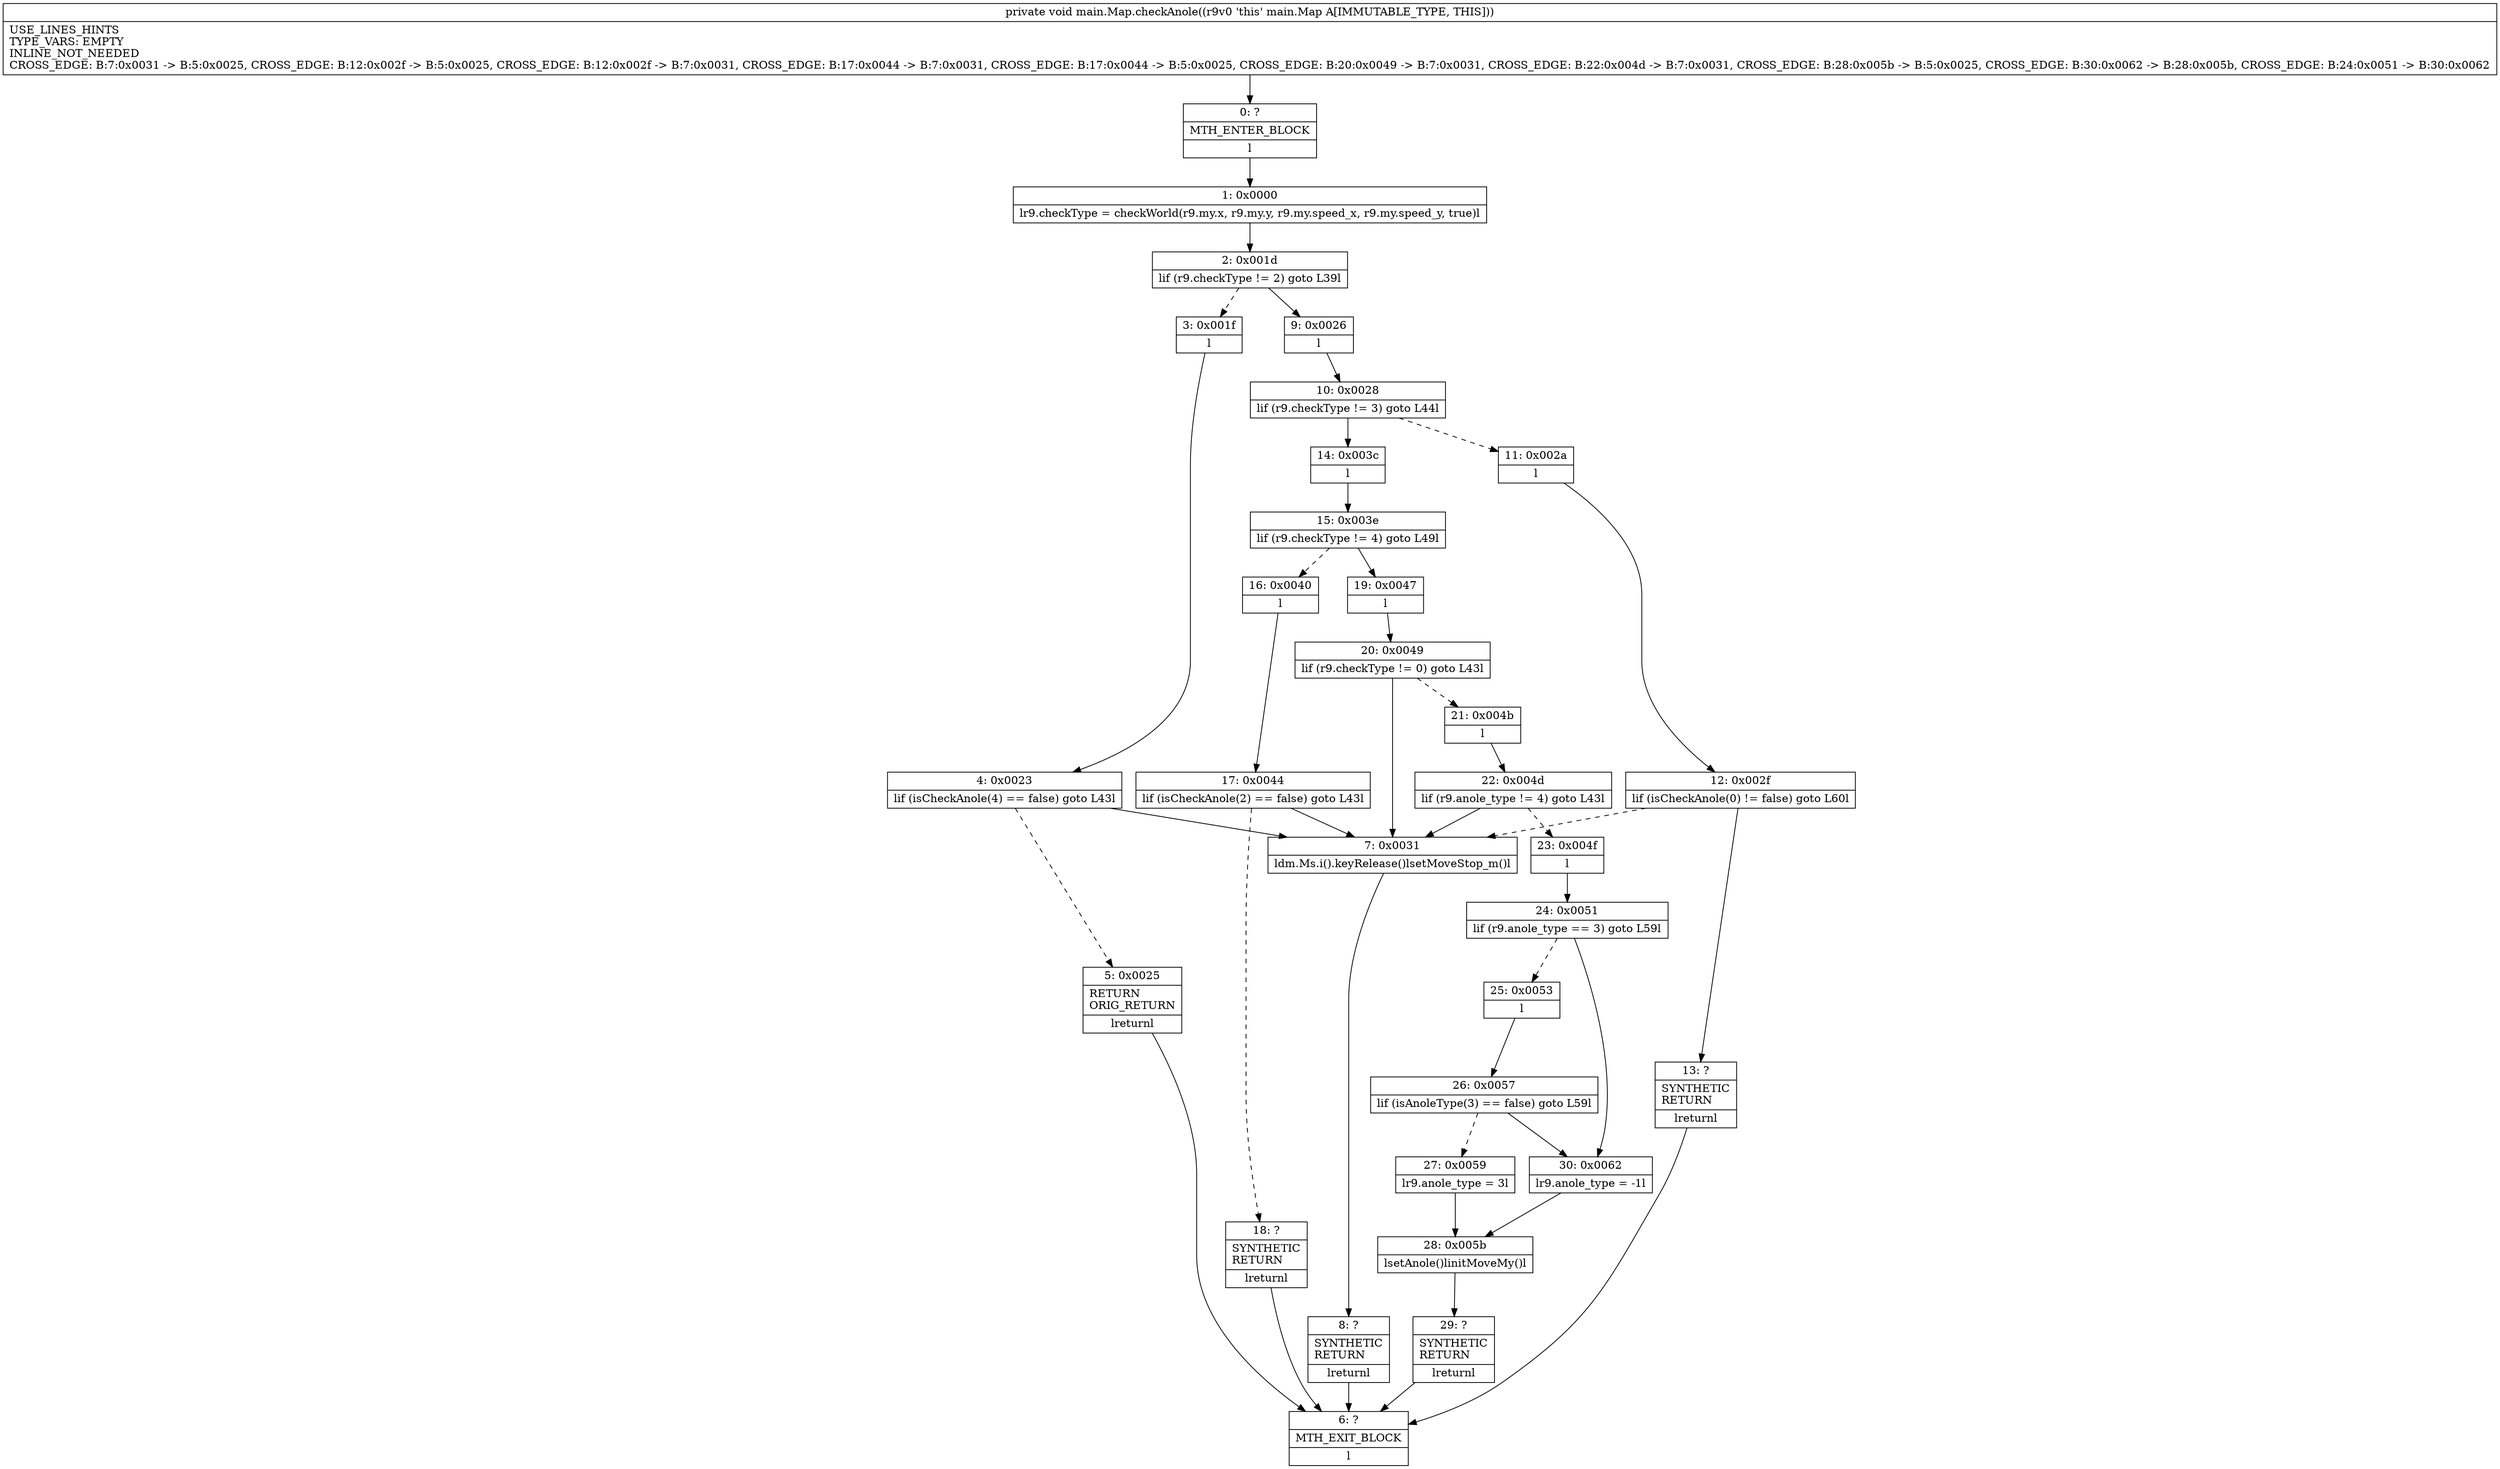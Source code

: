 digraph "CFG formain.Map.checkAnole()V" {
Node_0 [shape=record,label="{0\:\ ?|MTH_ENTER_BLOCK\l|l}"];
Node_1 [shape=record,label="{1\:\ 0x0000|lr9.checkType = checkWorld(r9.my.x, r9.my.y, r9.my.speed_x, r9.my.speed_y, true)l}"];
Node_2 [shape=record,label="{2\:\ 0x001d|lif (r9.checkType != 2) goto L39l}"];
Node_3 [shape=record,label="{3\:\ 0x001f|l}"];
Node_4 [shape=record,label="{4\:\ 0x0023|lif (isCheckAnole(4) == false) goto L43l}"];
Node_5 [shape=record,label="{5\:\ 0x0025|RETURN\lORIG_RETURN\l|lreturnl}"];
Node_6 [shape=record,label="{6\:\ ?|MTH_EXIT_BLOCK\l|l}"];
Node_7 [shape=record,label="{7\:\ 0x0031|ldm.Ms.i().keyRelease()lsetMoveStop_m()l}"];
Node_8 [shape=record,label="{8\:\ ?|SYNTHETIC\lRETURN\l|lreturnl}"];
Node_9 [shape=record,label="{9\:\ 0x0026|l}"];
Node_10 [shape=record,label="{10\:\ 0x0028|lif (r9.checkType != 3) goto L44l}"];
Node_11 [shape=record,label="{11\:\ 0x002a|l}"];
Node_12 [shape=record,label="{12\:\ 0x002f|lif (isCheckAnole(0) != false) goto L60l}"];
Node_13 [shape=record,label="{13\:\ ?|SYNTHETIC\lRETURN\l|lreturnl}"];
Node_14 [shape=record,label="{14\:\ 0x003c|l}"];
Node_15 [shape=record,label="{15\:\ 0x003e|lif (r9.checkType != 4) goto L49l}"];
Node_16 [shape=record,label="{16\:\ 0x0040|l}"];
Node_17 [shape=record,label="{17\:\ 0x0044|lif (isCheckAnole(2) == false) goto L43l}"];
Node_18 [shape=record,label="{18\:\ ?|SYNTHETIC\lRETURN\l|lreturnl}"];
Node_19 [shape=record,label="{19\:\ 0x0047|l}"];
Node_20 [shape=record,label="{20\:\ 0x0049|lif (r9.checkType != 0) goto L43l}"];
Node_21 [shape=record,label="{21\:\ 0x004b|l}"];
Node_22 [shape=record,label="{22\:\ 0x004d|lif (r9.anole_type != 4) goto L43l}"];
Node_23 [shape=record,label="{23\:\ 0x004f|l}"];
Node_24 [shape=record,label="{24\:\ 0x0051|lif (r9.anole_type == 3) goto L59l}"];
Node_25 [shape=record,label="{25\:\ 0x0053|l}"];
Node_26 [shape=record,label="{26\:\ 0x0057|lif (isAnoleType(3) == false) goto L59l}"];
Node_27 [shape=record,label="{27\:\ 0x0059|lr9.anole_type = 3l}"];
Node_28 [shape=record,label="{28\:\ 0x005b|lsetAnole()linitMoveMy()l}"];
Node_29 [shape=record,label="{29\:\ ?|SYNTHETIC\lRETURN\l|lreturnl}"];
Node_30 [shape=record,label="{30\:\ 0x0062|lr9.anole_type = \-1l}"];
MethodNode[shape=record,label="{private void main.Map.checkAnole((r9v0 'this' main.Map A[IMMUTABLE_TYPE, THIS]))  | USE_LINES_HINTS\lTYPE_VARS: EMPTY\lINLINE_NOT_NEEDED\lCROSS_EDGE: B:7:0x0031 \-\> B:5:0x0025, CROSS_EDGE: B:12:0x002f \-\> B:5:0x0025, CROSS_EDGE: B:12:0x002f \-\> B:7:0x0031, CROSS_EDGE: B:17:0x0044 \-\> B:7:0x0031, CROSS_EDGE: B:17:0x0044 \-\> B:5:0x0025, CROSS_EDGE: B:20:0x0049 \-\> B:7:0x0031, CROSS_EDGE: B:22:0x004d \-\> B:7:0x0031, CROSS_EDGE: B:28:0x005b \-\> B:5:0x0025, CROSS_EDGE: B:30:0x0062 \-\> B:28:0x005b, CROSS_EDGE: B:24:0x0051 \-\> B:30:0x0062\l}"];
MethodNode -> Node_0;
Node_0 -> Node_1;
Node_1 -> Node_2;
Node_2 -> Node_3[style=dashed];
Node_2 -> Node_9;
Node_3 -> Node_4;
Node_4 -> Node_5[style=dashed];
Node_4 -> Node_7;
Node_5 -> Node_6;
Node_7 -> Node_8;
Node_8 -> Node_6;
Node_9 -> Node_10;
Node_10 -> Node_11[style=dashed];
Node_10 -> Node_14;
Node_11 -> Node_12;
Node_12 -> Node_7[style=dashed];
Node_12 -> Node_13;
Node_13 -> Node_6;
Node_14 -> Node_15;
Node_15 -> Node_16[style=dashed];
Node_15 -> Node_19;
Node_16 -> Node_17;
Node_17 -> Node_7;
Node_17 -> Node_18[style=dashed];
Node_18 -> Node_6;
Node_19 -> Node_20;
Node_20 -> Node_7;
Node_20 -> Node_21[style=dashed];
Node_21 -> Node_22;
Node_22 -> Node_7;
Node_22 -> Node_23[style=dashed];
Node_23 -> Node_24;
Node_24 -> Node_25[style=dashed];
Node_24 -> Node_30;
Node_25 -> Node_26;
Node_26 -> Node_27[style=dashed];
Node_26 -> Node_30;
Node_27 -> Node_28;
Node_28 -> Node_29;
Node_29 -> Node_6;
Node_30 -> Node_28;
}

